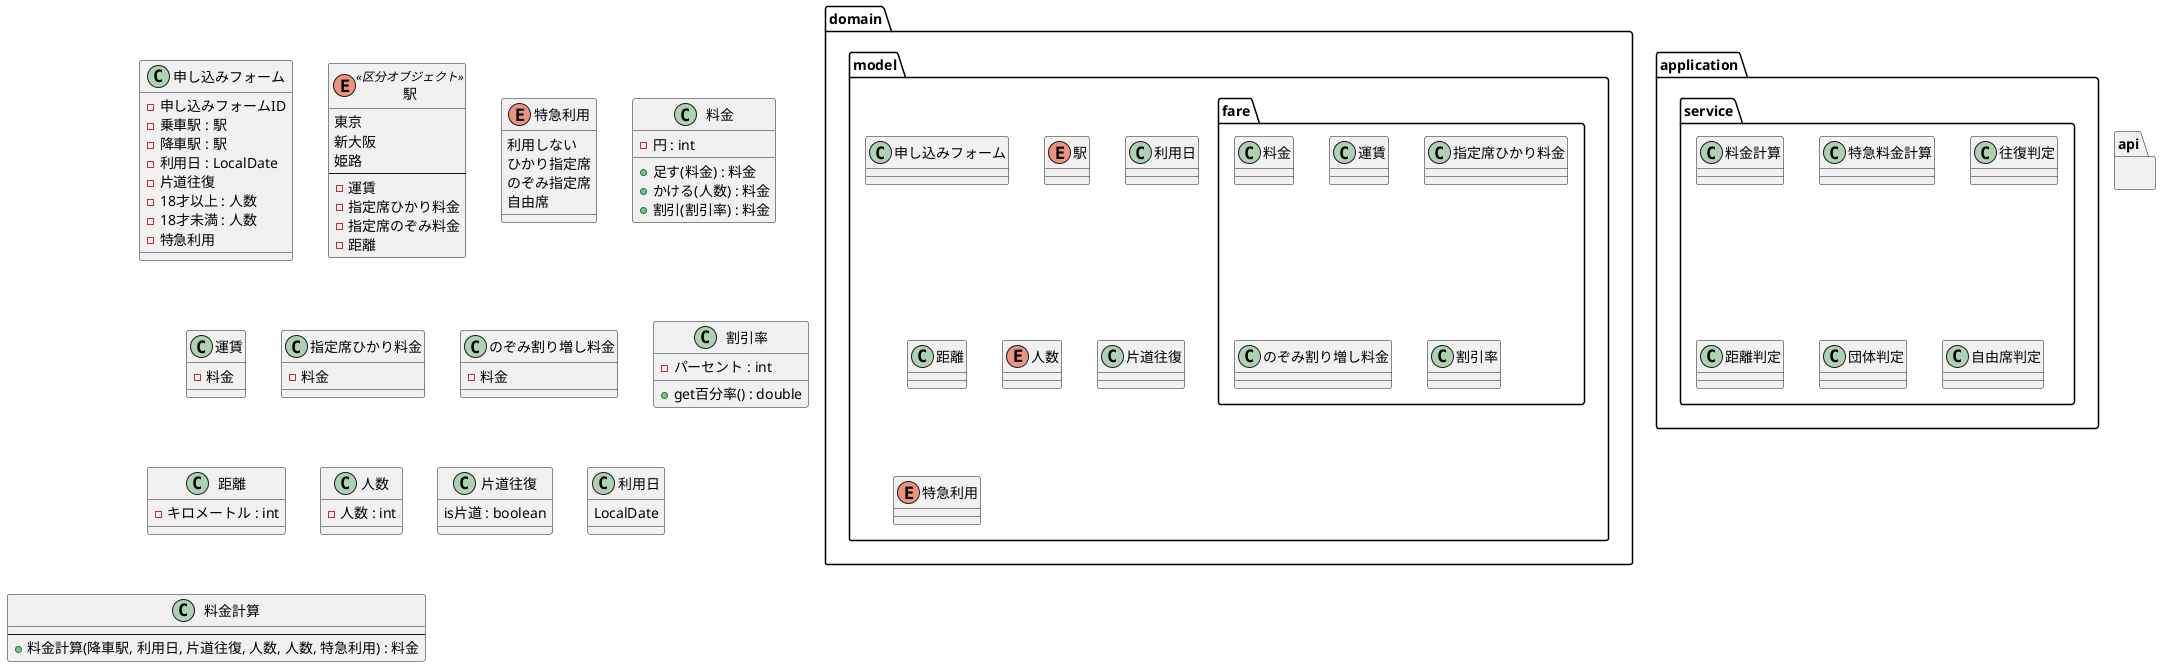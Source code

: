 @startuml

package domain {
    package model {

        class 申し込みフォーム
        enum 駅
        package fare {
            class 料金
            class 運賃
            class 指定席ひかり料金
            class のぞみ割り増し料金
            class 割引率
        }
        class 利用日
        class 距離
        enum 人数
        class 片道往復
        enum 特急利用
    }

}

package application {
    package service {
        class 料金計算
        class 特急料金計算

        class 往復判定
        class 距離判定
        class 団体判定
        class 自由席判定
    }
}

package api {
}

class 申し込みフォーム {
    - 申し込みフォームID
    - 乗車駅 : 駅
    - 降車駅 : 駅
    - 利用日 : LocalDate
    - 片道往復
    - 18才以上 : 人数
    - 18才未満 : 人数
    - 特急利用


}
enum 駅 <<区分オブジェクト>> {
    東京
    新大阪
    姫路
    --
    - 運賃
    - 指定席ひかり料金
    - 指定席のぞみ料金
    - 距離
}
enum 特急利用 {
    利用しない
    ひかり指定席
    のぞみ指定席
    自由席
}
class 料金 {
    - 円 : int

    + 足す(料金) : 料金
    + かける(人数) : 料金
    + 割引(割引率) : 料金
}
class 運賃 {
    - 料金

}
class 指定席ひかり料金 {
    - 料金

}
class のぞみ割り増し料金 {
    - 料金

}
class 割引率 {
    - パーセント : int

    + get百分率() : double
}
class 距離 {
    - キロメートル : int
}
class 人数 {
    - 人数 : int
}
class 片道往復 {
    is片道 : boolean
}
class 利用日 {
    LocalDate
}

class 料金計算 {
    --
    + 料金計算(降車駅, 利用日, 片道往復, 人数, 人数, 特急利用) : 料金
}

@enduml